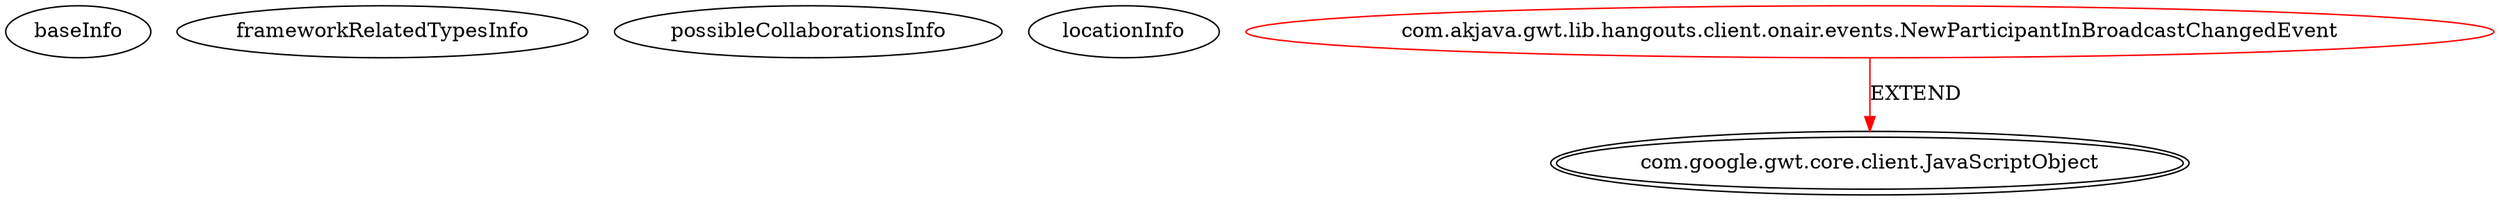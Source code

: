 digraph {
baseInfo[graphId=634,category="extension_graph",isAnonymous=false,possibleRelation=false]
frameworkRelatedTypesInfo[0="com.google.gwt.core.client.JavaScriptObject"]
possibleCollaborationsInfo[]
locationInfo[projectName="akjava-GWT-Hangouts",filePath="/akjava-GWT-Hangouts/GWT-Hangouts-master/src/com/akjava/gwt/lib/hangouts/client/onair/events/NewParticipantInBroadcastChangedEvent.java",contextSignature="NewParticipantInBroadcastChangedEvent",graphId="634"]
0[label="com.akjava.gwt.lib.hangouts.client.onair.events.NewParticipantInBroadcastChangedEvent",vertexType="ROOT_CLIENT_CLASS_DECLARATION",isFrameworkType=false,color=red]
1[label="com.google.gwt.core.client.JavaScriptObject",vertexType="FRAMEWORK_CLASS_TYPE",isFrameworkType=true,peripheries=2]
0->1[label="EXTEND",color=red]
}
